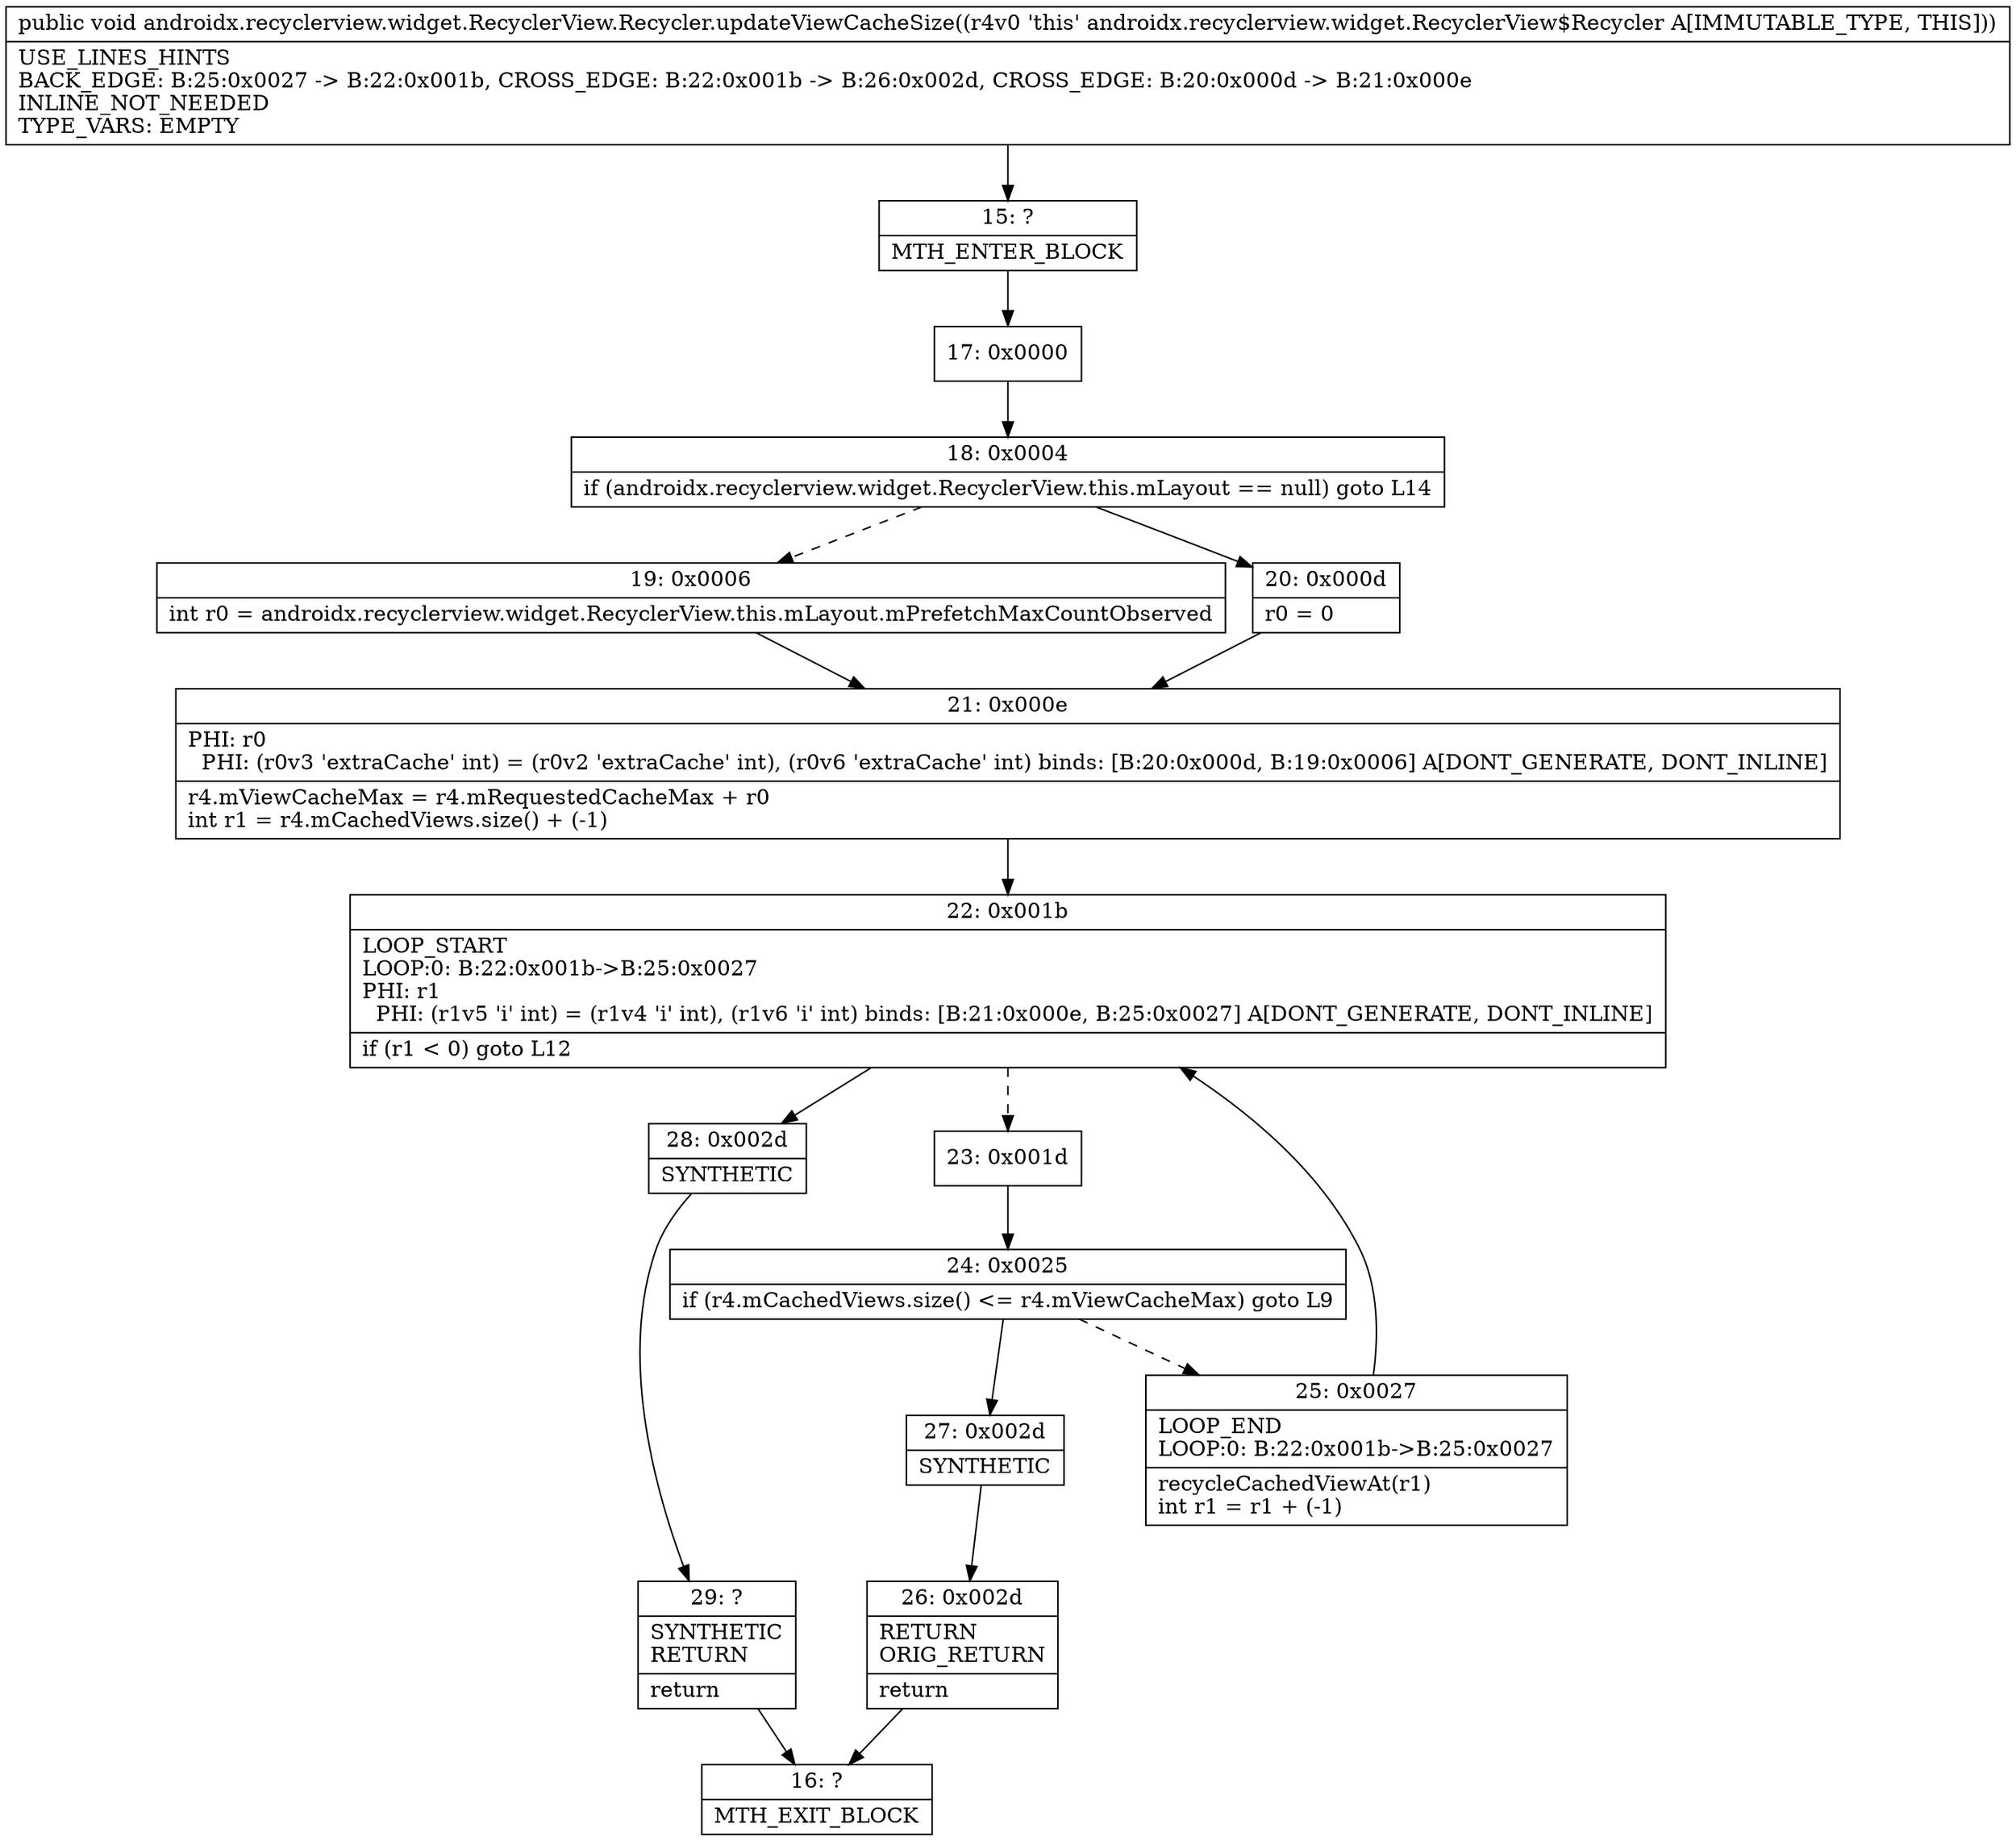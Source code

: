 digraph "CFG forandroidx.recyclerview.widget.RecyclerView.Recycler.updateViewCacheSize()V" {
Node_15 [shape=record,label="{15\:\ ?|MTH_ENTER_BLOCK\l}"];
Node_17 [shape=record,label="{17\:\ 0x0000}"];
Node_18 [shape=record,label="{18\:\ 0x0004|if (androidx.recyclerview.widget.RecyclerView.this.mLayout == null) goto L14\l}"];
Node_19 [shape=record,label="{19\:\ 0x0006|int r0 = androidx.recyclerview.widget.RecyclerView.this.mLayout.mPrefetchMaxCountObserved\l}"];
Node_21 [shape=record,label="{21\:\ 0x000e|PHI: r0 \l  PHI: (r0v3 'extraCache' int) = (r0v2 'extraCache' int), (r0v6 'extraCache' int) binds: [B:20:0x000d, B:19:0x0006] A[DONT_GENERATE, DONT_INLINE]\l|r4.mViewCacheMax = r4.mRequestedCacheMax + r0\lint r1 = r4.mCachedViews.size() + (\-1)\l}"];
Node_22 [shape=record,label="{22\:\ 0x001b|LOOP_START\lLOOP:0: B:22:0x001b\-\>B:25:0x0027\lPHI: r1 \l  PHI: (r1v5 'i' int) = (r1v4 'i' int), (r1v6 'i' int) binds: [B:21:0x000e, B:25:0x0027] A[DONT_GENERATE, DONT_INLINE]\l|if (r1 \< 0) goto L12\l}"];
Node_23 [shape=record,label="{23\:\ 0x001d}"];
Node_24 [shape=record,label="{24\:\ 0x0025|if (r4.mCachedViews.size() \<= r4.mViewCacheMax) goto L9\l}"];
Node_25 [shape=record,label="{25\:\ 0x0027|LOOP_END\lLOOP:0: B:22:0x001b\-\>B:25:0x0027\l|recycleCachedViewAt(r1)\lint r1 = r1 + (\-1)\l}"];
Node_27 [shape=record,label="{27\:\ 0x002d|SYNTHETIC\l}"];
Node_26 [shape=record,label="{26\:\ 0x002d|RETURN\lORIG_RETURN\l|return\l}"];
Node_16 [shape=record,label="{16\:\ ?|MTH_EXIT_BLOCK\l}"];
Node_28 [shape=record,label="{28\:\ 0x002d|SYNTHETIC\l}"];
Node_29 [shape=record,label="{29\:\ ?|SYNTHETIC\lRETURN\l|return\l}"];
Node_20 [shape=record,label="{20\:\ 0x000d|r0 = 0\l}"];
MethodNode[shape=record,label="{public void androidx.recyclerview.widget.RecyclerView.Recycler.updateViewCacheSize((r4v0 'this' androidx.recyclerview.widget.RecyclerView$Recycler A[IMMUTABLE_TYPE, THIS]))  | USE_LINES_HINTS\lBACK_EDGE: B:25:0x0027 \-\> B:22:0x001b, CROSS_EDGE: B:22:0x001b \-\> B:26:0x002d, CROSS_EDGE: B:20:0x000d \-\> B:21:0x000e\lINLINE_NOT_NEEDED\lTYPE_VARS: EMPTY\l}"];
MethodNode -> Node_15;Node_15 -> Node_17;
Node_17 -> Node_18;
Node_18 -> Node_19[style=dashed];
Node_18 -> Node_20;
Node_19 -> Node_21;
Node_21 -> Node_22;
Node_22 -> Node_23[style=dashed];
Node_22 -> Node_28;
Node_23 -> Node_24;
Node_24 -> Node_25[style=dashed];
Node_24 -> Node_27;
Node_25 -> Node_22;
Node_27 -> Node_26;
Node_26 -> Node_16;
Node_28 -> Node_29;
Node_29 -> Node_16;
Node_20 -> Node_21;
}


